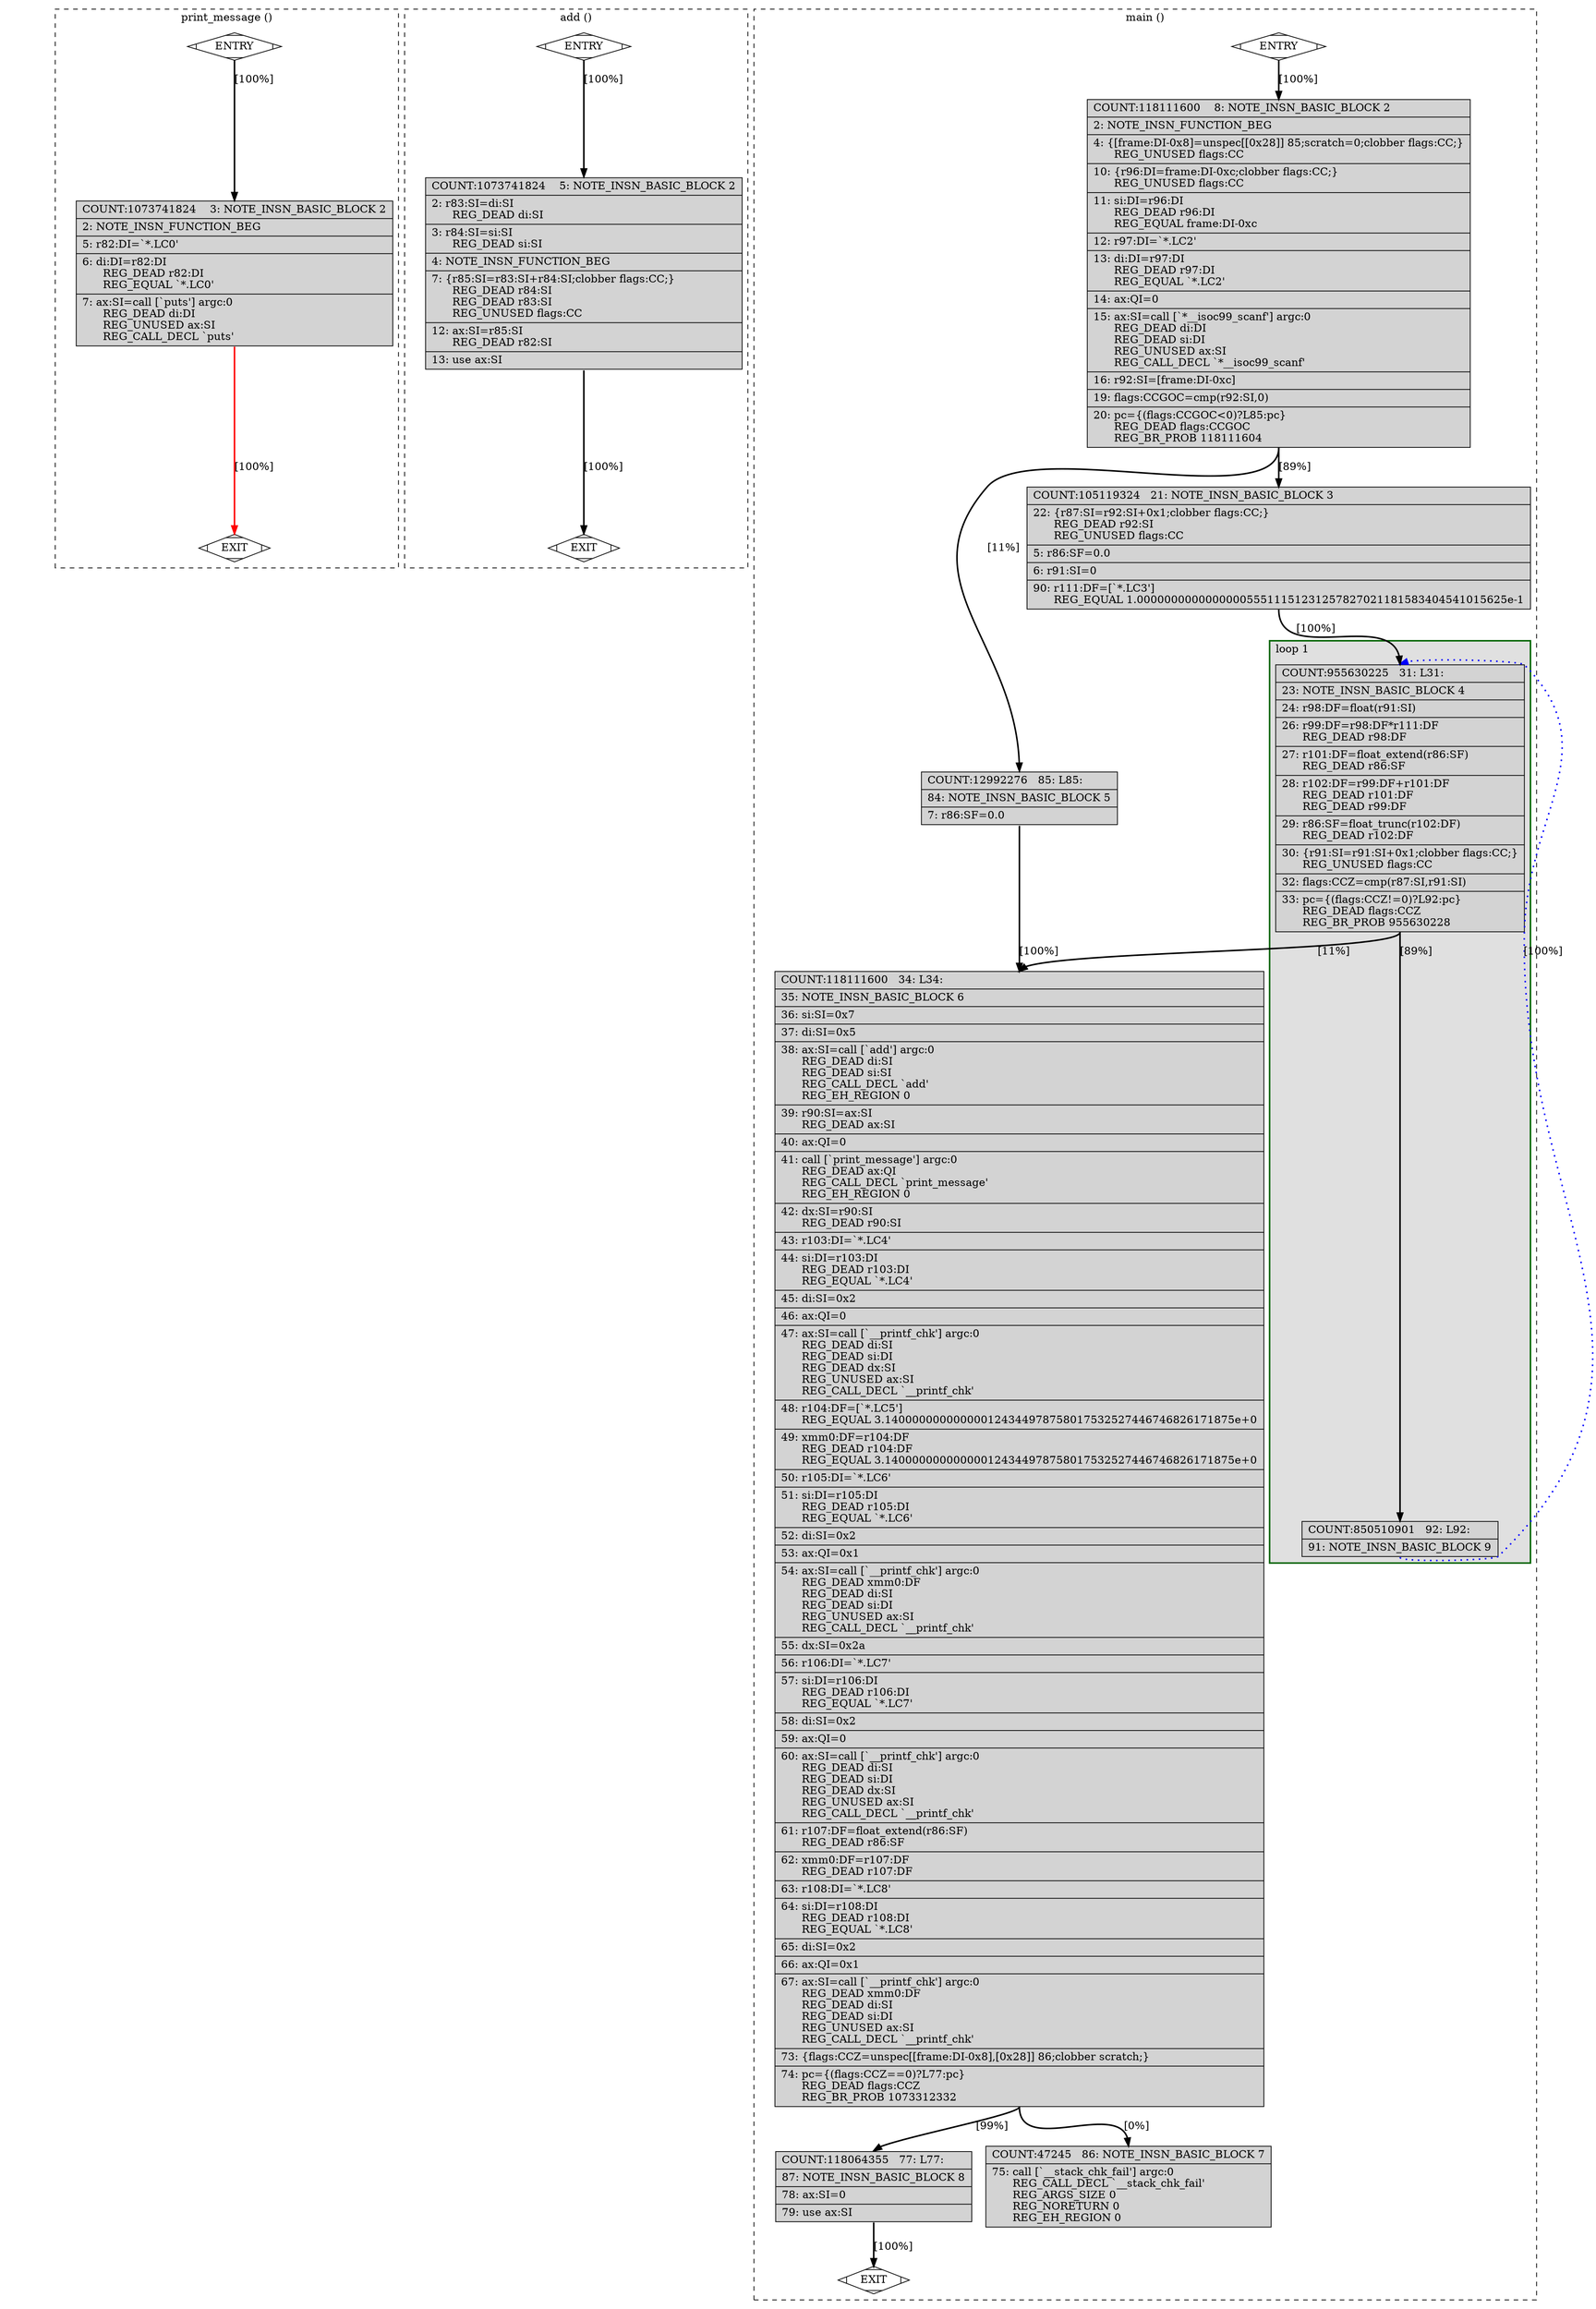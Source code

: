 digraph "test.c.272r.loop2_init" {
overlap=false;
subgraph "cluster_print_message" {
	style="dashed";
	color="black";
	label="print_message ()";
	fn_24_basic_block_0 [shape=Mdiamond,style=filled,fillcolor=white,label="ENTRY"];

	fn_24_basic_block_1 [shape=Mdiamond,style=filled,fillcolor=white,label="EXIT"];

	fn_24_basic_block_2 [shape=record,style=filled,fillcolor=lightgrey,label="{COUNT:1073741824\ \ \ \ 3:\ NOTE_INSN_BASIC_BLOCK\ 2\l\
|\ \ \ \ 2:\ NOTE_INSN_FUNCTION_BEG\l\
|\ \ \ \ 5:\ r82:DI=`*.LC0'\l\
|\ \ \ \ 6:\ di:DI=r82:DI\l\
\ \ \ \ \ \ REG_DEAD\ r82:DI\l\
\ \ \ \ \ \ REG_EQUAL\ `*.LC0'\l\
|\ \ \ \ 7:\ ax:SI=call\ [`puts']\ argc:0\l\
\ \ \ \ \ \ REG_DEAD\ di:DI\l\
\ \ \ \ \ \ REG_UNUSED\ ax:SI\l\
\ \ \ \ \ \ REG_CALL_DECL\ `puts'\l\
}"];

	fn_24_basic_block_0:s -> fn_24_basic_block_2:n [style="solid,bold",color=black,weight=100,constraint=true,label="[100%]"];
	fn_24_basic_block_2:s -> fn_24_basic_block_1:n [style="solid,bold",color=red,weight=10,constraint=true,label="[100%]"];
	fn_24_basic_block_0:s -> fn_24_basic_block_1:n [style="invis",constraint=true];
}
subgraph "cluster_add" {
	style="dashed";
	color="black";
	label="add ()";
	fn_25_basic_block_0 [shape=Mdiamond,style=filled,fillcolor=white,label="ENTRY"];

	fn_25_basic_block_1 [shape=Mdiamond,style=filled,fillcolor=white,label="EXIT"];

	fn_25_basic_block_2 [shape=record,style=filled,fillcolor=lightgrey,label="{COUNT:1073741824\ \ \ \ 5:\ NOTE_INSN_BASIC_BLOCK\ 2\l\
|\ \ \ \ 2:\ r83:SI=di:SI\l\
\ \ \ \ \ \ REG_DEAD\ di:SI\l\
|\ \ \ \ 3:\ r84:SI=si:SI\l\
\ \ \ \ \ \ REG_DEAD\ si:SI\l\
|\ \ \ \ 4:\ NOTE_INSN_FUNCTION_BEG\l\
|\ \ \ \ 7:\ \{r85:SI=r83:SI+r84:SI;clobber\ flags:CC;\}\l\
\ \ \ \ \ \ REG_DEAD\ r84:SI\l\
\ \ \ \ \ \ REG_DEAD\ r83:SI\l\
\ \ \ \ \ \ REG_UNUSED\ flags:CC\l\
|\ \ \ 12:\ ax:SI=r85:SI\l\
\ \ \ \ \ \ REG_DEAD\ r82:SI\l\
|\ \ \ 13:\ use\ ax:SI\l\
}"];

	fn_25_basic_block_0:s -> fn_25_basic_block_2:n [style="solid,bold",color=black,weight=100,constraint=true,label="[100%]"];
	fn_25_basic_block_2:s -> fn_25_basic_block_1:n [style="solid,bold",color=black,weight=100,constraint=true,label="[100%]"];
	fn_25_basic_block_0:s -> fn_25_basic_block_1:n [style="invis",constraint=true];
}
subgraph "cluster_main" {
	style="dashed";
	color="black";
	label="main ()";
	subgraph cluster_26_1 {
	style="filled";
	color="darkgreen";
	fillcolor="grey88";
	label="loop 1";
	labeljust=l;
	penwidth=2;
	fn_26_basic_block_4 [shape=record,style=filled,fillcolor=lightgrey,label="{COUNT:955630225\ \ \ 31:\ L31:\l\
|\ \ \ 23:\ NOTE_INSN_BASIC_BLOCK\ 4\l\
|\ \ \ 24:\ r98:DF=float(r91:SI)\l\
|\ \ \ 26:\ r99:DF=r98:DF*r111:DF\l\
\ \ \ \ \ \ REG_DEAD\ r98:DF\l\
|\ \ \ 27:\ r101:DF=float_extend(r86:SF)\l\
\ \ \ \ \ \ REG_DEAD\ r86:SF\l\
|\ \ \ 28:\ r102:DF=r99:DF+r101:DF\l\
\ \ \ \ \ \ REG_DEAD\ r101:DF\l\
\ \ \ \ \ \ REG_DEAD\ r99:DF\l\
|\ \ \ 29:\ r86:SF=float_trunc(r102:DF)\l\
\ \ \ \ \ \ REG_DEAD\ r102:DF\l\
|\ \ \ 30:\ \{r91:SI=r91:SI+0x1;clobber\ flags:CC;\}\l\
\ \ \ \ \ \ REG_UNUSED\ flags:CC\l\
|\ \ \ 32:\ flags:CCZ=cmp(r87:SI,r91:SI)\l\
|\ \ \ 33:\ pc=\{(flags:CCZ!=0)?L92:pc\}\l\
\ \ \ \ \ \ REG_DEAD\ flags:CCZ\l\
\ \ \ \ \ \ REG_BR_PROB\ 955630228\l\
}"];

	fn_26_basic_block_9 [shape=record,style=filled,fillcolor=lightgrey,label="{COUNT:850510901\ \ \ 92:\ L92:\l\
|\ \ \ 91:\ NOTE_INSN_BASIC_BLOCK\ 9\l\
}"];

	}
	fn_26_basic_block_0 [shape=Mdiamond,style=filled,fillcolor=white,label="ENTRY"];

	fn_26_basic_block_1 [shape=Mdiamond,style=filled,fillcolor=white,label="EXIT"];

	fn_26_basic_block_2 [shape=record,style=filled,fillcolor=lightgrey,label="{COUNT:118111600\ \ \ \ 8:\ NOTE_INSN_BASIC_BLOCK\ 2\l\
|\ \ \ \ 2:\ NOTE_INSN_FUNCTION_BEG\l\
|\ \ \ \ 4:\ \{[frame:DI-0x8]=unspec[[0x28]]\ 85;scratch=0;clobber\ flags:CC;\}\l\
\ \ \ \ \ \ REG_UNUSED\ flags:CC\l\
|\ \ \ 10:\ \{r96:DI=frame:DI-0xc;clobber\ flags:CC;\}\l\
\ \ \ \ \ \ REG_UNUSED\ flags:CC\l\
|\ \ \ 11:\ si:DI=r96:DI\l\
\ \ \ \ \ \ REG_DEAD\ r96:DI\l\
\ \ \ \ \ \ REG_EQUAL\ frame:DI-0xc\l\
|\ \ \ 12:\ r97:DI=`*.LC2'\l\
|\ \ \ 13:\ di:DI=r97:DI\l\
\ \ \ \ \ \ REG_DEAD\ r97:DI\l\
\ \ \ \ \ \ REG_EQUAL\ `*.LC2'\l\
|\ \ \ 14:\ ax:QI=0\l\
|\ \ \ 15:\ ax:SI=call\ [`*__isoc99_scanf']\ argc:0\l\
\ \ \ \ \ \ REG_DEAD\ di:DI\l\
\ \ \ \ \ \ REG_DEAD\ si:DI\l\
\ \ \ \ \ \ REG_UNUSED\ ax:SI\l\
\ \ \ \ \ \ REG_CALL_DECL\ `*__isoc99_scanf'\l\
|\ \ \ 16:\ r92:SI=[frame:DI-0xc]\l\
|\ \ \ 19:\ flags:CCGOC=cmp(r92:SI,0)\l\
|\ \ \ 20:\ pc=\{(flags:CCGOC\<0)?L85:pc\}\l\
\ \ \ \ \ \ REG_DEAD\ flags:CCGOC\l\
\ \ \ \ \ \ REG_BR_PROB\ 118111604\l\
}"];

	fn_26_basic_block_3 [shape=record,style=filled,fillcolor=lightgrey,label="{COUNT:105119324\ \ \ 21:\ NOTE_INSN_BASIC_BLOCK\ 3\l\
|\ \ \ 22:\ \{r87:SI=r92:SI+0x1;clobber\ flags:CC;\}\l\
\ \ \ \ \ \ REG_DEAD\ r92:SI\l\
\ \ \ \ \ \ REG_UNUSED\ flags:CC\l\
|\ \ \ \ 5:\ r86:SF=0.0\l\
|\ \ \ \ 6:\ r91:SI=0\l\
|\ \ \ 90:\ r111:DF=[`*.LC3']\l\
\ \ \ \ \ \ REG_EQUAL\ 1.000000000000000055511151231257827021181583404541015625e-1\l\
}"];

	fn_26_basic_block_5 [shape=record,style=filled,fillcolor=lightgrey,label="{COUNT:12992276\ \ \ 85:\ L85:\l\
|\ \ \ 84:\ NOTE_INSN_BASIC_BLOCK\ 5\l\
|\ \ \ \ 7:\ r86:SF=0.0\l\
}"];

	fn_26_basic_block_6 [shape=record,style=filled,fillcolor=lightgrey,label="{COUNT:118111600\ \ \ 34:\ L34:\l\
|\ \ \ 35:\ NOTE_INSN_BASIC_BLOCK\ 6\l\
|\ \ \ 36:\ si:SI=0x7\l\
|\ \ \ 37:\ di:SI=0x5\l\
|\ \ \ 38:\ ax:SI=call\ [`add']\ argc:0\l\
\ \ \ \ \ \ REG_DEAD\ di:SI\l\
\ \ \ \ \ \ REG_DEAD\ si:SI\l\
\ \ \ \ \ \ REG_CALL_DECL\ `add'\l\
\ \ \ \ \ \ REG_EH_REGION\ 0\l\
|\ \ \ 39:\ r90:SI=ax:SI\l\
\ \ \ \ \ \ REG_DEAD\ ax:SI\l\
|\ \ \ 40:\ ax:QI=0\l\
|\ \ \ 41:\ call\ [`print_message']\ argc:0\l\
\ \ \ \ \ \ REG_DEAD\ ax:QI\l\
\ \ \ \ \ \ REG_CALL_DECL\ `print_message'\l\
\ \ \ \ \ \ REG_EH_REGION\ 0\l\
|\ \ \ 42:\ dx:SI=r90:SI\l\
\ \ \ \ \ \ REG_DEAD\ r90:SI\l\
|\ \ \ 43:\ r103:DI=`*.LC4'\l\
|\ \ \ 44:\ si:DI=r103:DI\l\
\ \ \ \ \ \ REG_DEAD\ r103:DI\l\
\ \ \ \ \ \ REG_EQUAL\ `*.LC4'\l\
|\ \ \ 45:\ di:SI=0x2\l\
|\ \ \ 46:\ ax:QI=0\l\
|\ \ \ 47:\ ax:SI=call\ [`__printf_chk']\ argc:0\l\
\ \ \ \ \ \ REG_DEAD\ di:SI\l\
\ \ \ \ \ \ REG_DEAD\ si:DI\l\
\ \ \ \ \ \ REG_DEAD\ dx:SI\l\
\ \ \ \ \ \ REG_UNUSED\ ax:SI\l\
\ \ \ \ \ \ REG_CALL_DECL\ `__printf_chk'\l\
|\ \ \ 48:\ r104:DF=[`*.LC5']\l\
\ \ \ \ \ \ REG_EQUAL\ 3.140000000000000124344978758017532527446746826171875e+0\l\
|\ \ \ 49:\ xmm0:DF=r104:DF\l\
\ \ \ \ \ \ REG_DEAD\ r104:DF\l\
\ \ \ \ \ \ REG_EQUAL\ 3.140000000000000124344978758017532527446746826171875e+0\l\
|\ \ \ 50:\ r105:DI=`*.LC6'\l\
|\ \ \ 51:\ si:DI=r105:DI\l\
\ \ \ \ \ \ REG_DEAD\ r105:DI\l\
\ \ \ \ \ \ REG_EQUAL\ `*.LC6'\l\
|\ \ \ 52:\ di:SI=0x2\l\
|\ \ \ 53:\ ax:QI=0x1\l\
|\ \ \ 54:\ ax:SI=call\ [`__printf_chk']\ argc:0\l\
\ \ \ \ \ \ REG_DEAD\ xmm0:DF\l\
\ \ \ \ \ \ REG_DEAD\ di:SI\l\
\ \ \ \ \ \ REG_DEAD\ si:DI\l\
\ \ \ \ \ \ REG_UNUSED\ ax:SI\l\
\ \ \ \ \ \ REG_CALL_DECL\ `__printf_chk'\l\
|\ \ \ 55:\ dx:SI=0x2a\l\
|\ \ \ 56:\ r106:DI=`*.LC7'\l\
|\ \ \ 57:\ si:DI=r106:DI\l\
\ \ \ \ \ \ REG_DEAD\ r106:DI\l\
\ \ \ \ \ \ REG_EQUAL\ `*.LC7'\l\
|\ \ \ 58:\ di:SI=0x2\l\
|\ \ \ 59:\ ax:QI=0\l\
|\ \ \ 60:\ ax:SI=call\ [`__printf_chk']\ argc:0\l\
\ \ \ \ \ \ REG_DEAD\ di:SI\l\
\ \ \ \ \ \ REG_DEAD\ si:DI\l\
\ \ \ \ \ \ REG_DEAD\ dx:SI\l\
\ \ \ \ \ \ REG_UNUSED\ ax:SI\l\
\ \ \ \ \ \ REG_CALL_DECL\ `__printf_chk'\l\
|\ \ \ 61:\ r107:DF=float_extend(r86:SF)\l\
\ \ \ \ \ \ REG_DEAD\ r86:SF\l\
|\ \ \ 62:\ xmm0:DF=r107:DF\l\
\ \ \ \ \ \ REG_DEAD\ r107:DF\l\
|\ \ \ 63:\ r108:DI=`*.LC8'\l\
|\ \ \ 64:\ si:DI=r108:DI\l\
\ \ \ \ \ \ REG_DEAD\ r108:DI\l\
\ \ \ \ \ \ REG_EQUAL\ `*.LC8'\l\
|\ \ \ 65:\ di:SI=0x2\l\
|\ \ \ 66:\ ax:QI=0x1\l\
|\ \ \ 67:\ ax:SI=call\ [`__printf_chk']\ argc:0\l\
\ \ \ \ \ \ REG_DEAD\ xmm0:DF\l\
\ \ \ \ \ \ REG_DEAD\ di:SI\l\
\ \ \ \ \ \ REG_DEAD\ si:DI\l\
\ \ \ \ \ \ REG_UNUSED\ ax:SI\l\
\ \ \ \ \ \ REG_CALL_DECL\ `__printf_chk'\l\
|\ \ \ 73:\ \{flags:CCZ=unspec[[frame:DI-0x8],[0x28]]\ 86;clobber\ scratch;\}\l\
|\ \ \ 74:\ pc=\{(flags:CCZ==0)?L77:pc\}\l\
\ \ \ \ \ \ REG_DEAD\ flags:CCZ\l\
\ \ \ \ \ \ REG_BR_PROB\ 1073312332\l\
}"];

	fn_26_basic_block_7 [shape=record,style=filled,fillcolor=lightgrey,label="{COUNT:47245\ \ \ 86:\ NOTE_INSN_BASIC_BLOCK\ 7\l\
|\ \ \ 75:\ call\ [`__stack_chk_fail']\ argc:0\l\
\ \ \ \ \ \ REG_CALL_DECL\ `__stack_chk_fail'\l\
\ \ \ \ \ \ REG_ARGS_SIZE\ 0\l\
\ \ \ \ \ \ REG_NORETURN\ 0\l\
\ \ \ \ \ \ REG_EH_REGION\ 0\l\
}"];

	fn_26_basic_block_8 [shape=record,style=filled,fillcolor=lightgrey,label="{COUNT:118064355\ \ \ 77:\ L77:\l\
|\ \ \ 87:\ NOTE_INSN_BASIC_BLOCK\ 8\l\
|\ \ \ 78:\ ax:SI=0\l\
|\ \ \ 79:\ use\ ax:SI\l\
}"];

	fn_26_basic_block_0:s -> fn_26_basic_block_2:n [style="solid,bold",color=black,weight=100,constraint=true,label="[100%]"];
	fn_26_basic_block_2:s -> fn_26_basic_block_3:n [style="solid,bold",color=black,weight=100,constraint=true,label="[89%]"];
	fn_26_basic_block_2:s -> fn_26_basic_block_5:n [style="solid,bold",color=black,weight=10,constraint=true,label="[11%]"];
	fn_26_basic_block_3:s -> fn_26_basic_block_4:n [style="solid,bold",color=black,weight=100,constraint=true,label="[100%]"];
	fn_26_basic_block_4:s -> fn_26_basic_block_9:n [style="solid,bold",color=black,weight=10,constraint=true,label="[89%]"];
	fn_26_basic_block_4:s -> fn_26_basic_block_6:n [style="solid,bold",color=black,weight=100,constraint=true,label="[11%]"];
	fn_26_basic_block_9:s -> fn_26_basic_block_4:n [style="dotted,bold",color=blue,weight=10,constraint=false,label="[100%]"];
	fn_26_basic_block_5:s -> fn_26_basic_block_6:n [style="solid,bold",color=black,weight=100,constraint=true,label="[100%]"];
	fn_26_basic_block_6:s -> fn_26_basic_block_8:n [style="solid,bold",color=black,weight=10,constraint=true,label="[99%]"];
	fn_26_basic_block_6:s -> fn_26_basic_block_7:n [style="solid,bold",color=black,weight=100,constraint=true,label="[0%]"];
	fn_26_basic_block_8:s -> fn_26_basic_block_1:n [style="solid,bold",color=black,weight=100,constraint=true,label="[100%]"];
	fn_26_basic_block_0:s -> fn_26_basic_block_1:n [style="invis",constraint=true];
}
}
